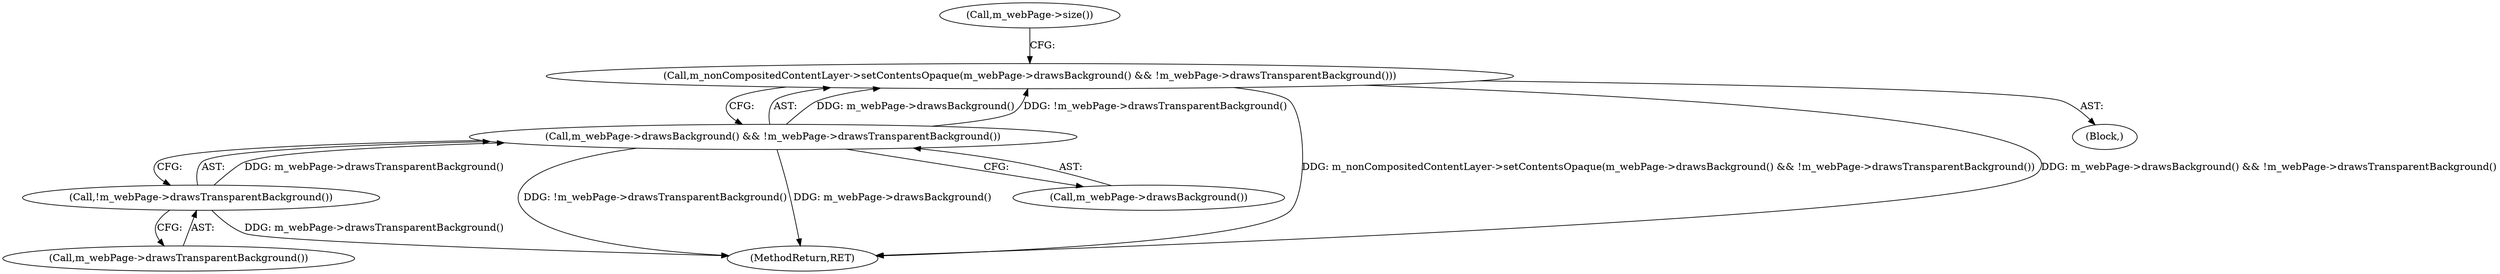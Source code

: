 digraph "1_Chrome_1777aa6484af15014b8691082a8c3075418786f5@del" {
"1000135" [label="(Call,m_nonCompositedContentLayer->setContentsOpaque(m_webPage->drawsBackground() && !m_webPage->drawsTransparentBackground()))"];
"1000136" [label="(Call,m_webPage->drawsBackground() && !m_webPage->drawsTransparentBackground())"];
"1000138" [label="(Call,!m_webPage->drawsTransparentBackground())"];
"1000136" [label="(Call,m_webPage->drawsBackground() && !m_webPage->drawsTransparentBackground())"];
"1000139" [label="(Call,m_webPage->drawsTransparentBackground())"];
"1000135" [label="(Call,m_nonCompositedContentLayer->setContentsOpaque(m_webPage->drawsBackground() && !m_webPage->drawsTransparentBackground()))"];
"1000148" [label="(MethodReturn,RET)"];
"1000137" [label="(Call,m_webPage->drawsBackground())"];
"1000138" [label="(Call,!m_webPage->drawsTransparentBackground())"];
"1000102" [label="(Block,)"];
"1000141" [label="(Call,m_webPage->size())"];
"1000135" -> "1000102"  [label="AST: "];
"1000135" -> "1000136"  [label="CFG: "];
"1000136" -> "1000135"  [label="AST: "];
"1000141" -> "1000135"  [label="CFG: "];
"1000135" -> "1000148"  [label="DDG: m_nonCompositedContentLayer->setContentsOpaque(m_webPage->drawsBackground() && !m_webPage->drawsTransparentBackground())"];
"1000135" -> "1000148"  [label="DDG: m_webPage->drawsBackground() && !m_webPage->drawsTransparentBackground()"];
"1000136" -> "1000135"  [label="DDG: m_webPage->drawsBackground()"];
"1000136" -> "1000135"  [label="DDG: !m_webPage->drawsTransparentBackground()"];
"1000136" -> "1000137"  [label="CFG: "];
"1000136" -> "1000138"  [label="CFG: "];
"1000137" -> "1000136"  [label="AST: "];
"1000138" -> "1000136"  [label="AST: "];
"1000136" -> "1000148"  [label="DDG: !m_webPage->drawsTransparentBackground()"];
"1000136" -> "1000148"  [label="DDG: m_webPage->drawsBackground()"];
"1000138" -> "1000136"  [label="DDG: m_webPage->drawsTransparentBackground()"];
"1000138" -> "1000139"  [label="CFG: "];
"1000139" -> "1000138"  [label="AST: "];
"1000138" -> "1000148"  [label="DDG: m_webPage->drawsTransparentBackground()"];
}
